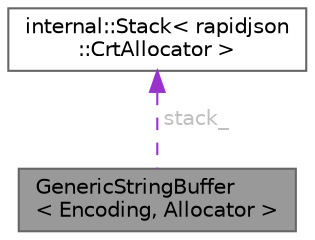 digraph "GenericStringBuffer&lt; Encoding, Allocator &gt;"
{
 // LATEX_PDF_SIZE
  bgcolor="transparent";
  edge [fontname=Helvetica,fontsize=10,labelfontname=Helvetica,labelfontsize=10];
  node [fontname=Helvetica,fontsize=10,shape=box,height=0.2,width=0.4];
  Node1 [id="Node000001",label="GenericStringBuffer\l\< Encoding, Allocator \>",height=0.2,width=0.4,color="gray40", fillcolor="grey60", style="filled", fontcolor="black",tooltip="Represents an in-memory output stream."];
  Node2 -> Node1 [id="edge1_Node000001_Node000002",dir="back",color="darkorchid3",style="dashed",tooltip=" ",label=" stack_",fontcolor="grey" ];
  Node2 [id="Node000002",label="internal::Stack\< rapidjson\l::CrtAllocator \>",height=0.2,width=0.4,color="gray40", fillcolor="white", style="filled",URL="$classinternal_1_1_stack.html",tooltip=" "];
}
